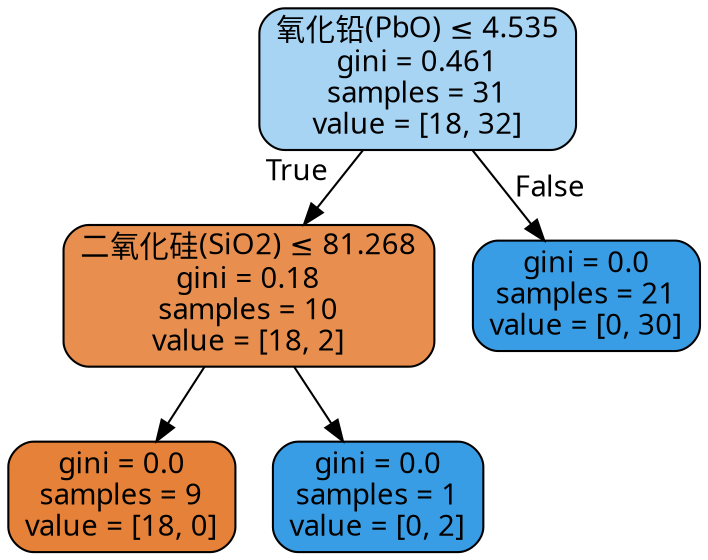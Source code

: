 digraph Tree {
node [shape=box, style="filled, rounded", color="black", fontname="DengXian"] ;
edge [fontname="DengXian"] ;
0 [label=<氧化铅(PbO) &le; 4.535<br/>gini = 0.461<br/>samples = 31<br/>value = [18, 32]>, fillcolor="#a8d4f4"] ;
1 [label=<二氧化硅(SiO2) &le; 81.268<br/>gini = 0.18<br/>samples = 10<br/>value = [18, 2]>, fillcolor="#e88f4f"] ;
0 -> 1 [labeldistance=2.5, labelangle=45, headlabel="True"] ;
2 [label=<gini = 0.0<br/>samples = 9<br/>value = [18, 0]>, fillcolor="#e58139"] ;
1 -> 2 ;
3 [label=<gini = 0.0<br/>samples = 1<br/>value = [0, 2]>, fillcolor="#399de5"] ;
1 -> 3 ;
4 [label=<gini = 0.0<br/>samples = 21<br/>value = [0, 30]>, fillcolor="#399de5"] ;
0 -> 4 [labeldistance=2.5, labelangle=-45, headlabel="False"] ;
}